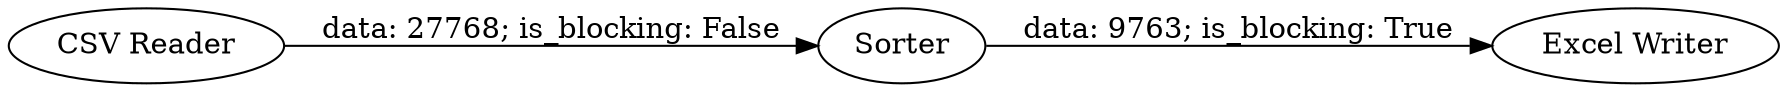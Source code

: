 digraph {
	"-2406344748405460235_3" [label="Excel Writer"]
	"-2406344748405460235_1" [label="CSV Reader"]
	"-2406344748405460235_2" [label=Sorter]
	"-2406344748405460235_2" -> "-2406344748405460235_3" [label="data: 9763; is_blocking: True"]
	"-2406344748405460235_1" -> "-2406344748405460235_2" [label="data: 27768; is_blocking: False"]
	rankdir=LR
}
